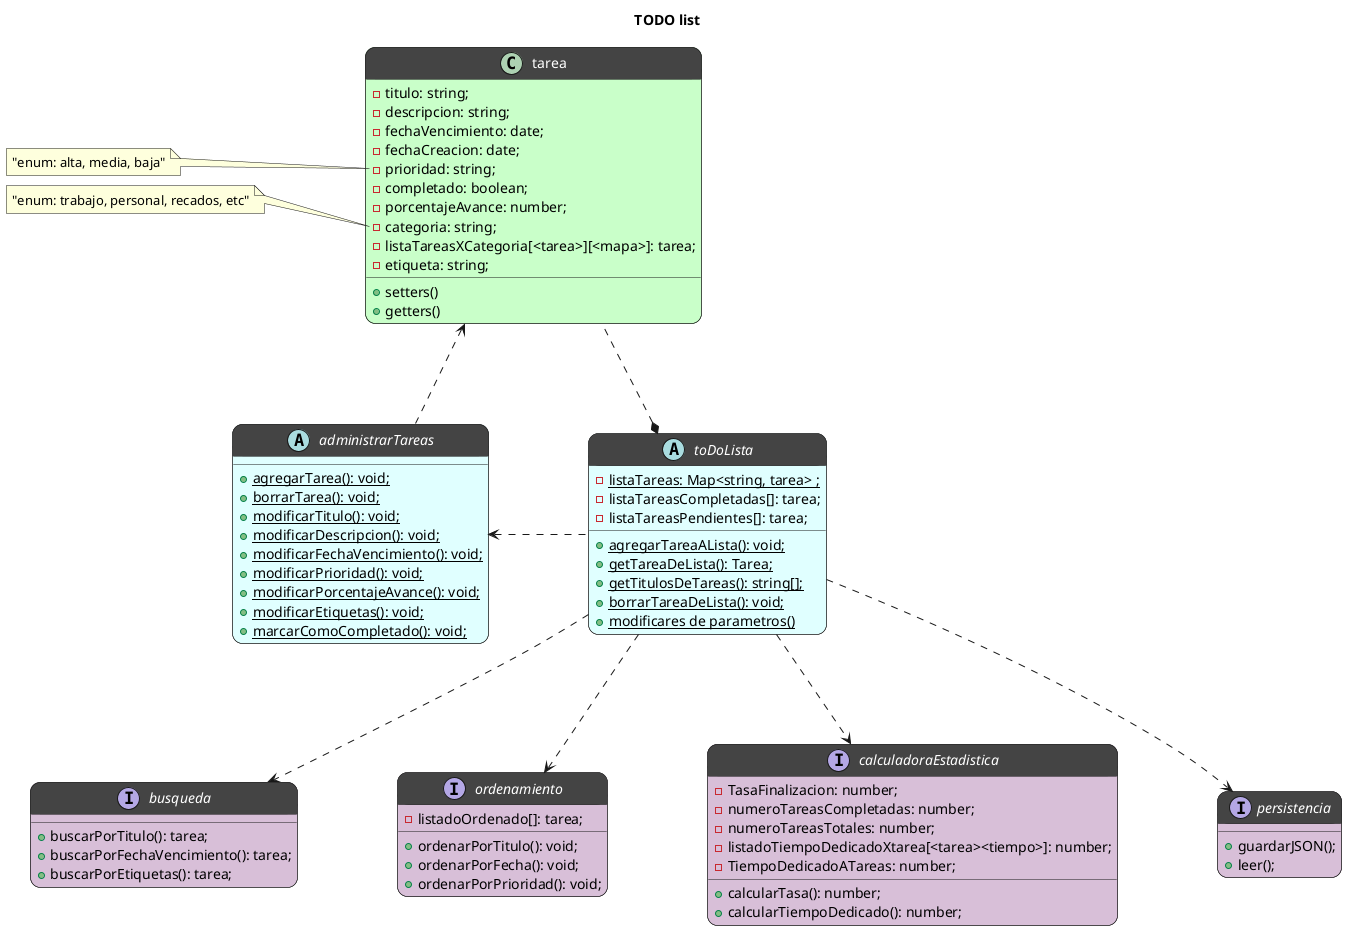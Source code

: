 @startuml diagrama clases
title TODO list

abstract class toDoLista #LightCyan;header:444{
    - {static} listaTareas: Map<string, tarea> ;
    - listaTareasCompletadas[]: tarea;
    - listaTareasPendientes[]: tarea;
    + {static} agregarTareaALista(): void;
    + {static} getTareaDeLista(): Tarea;
    + {static} getTitulosDeTareas(): string[];
    + {static} borrarTareaDeLista(): void;
    + {static} modificares de parametros()
}


class tarea #TECHNOLOGY;header:444{
    - titulo: string;
    - descripcion: string;
    - fechaVencimiento: date;
    ' lo cambie a "date" que es un tipo de objeto de javascript que funciona en typescript y deja poner fechas de una.
    - fechaCreacion: date;
    ' la agrego porque para hacer la estadistica de cuanto tiempo se tardo, la forma mas simple que se me ocurre es poner la fecha de creacion, y cuando lo pasas a completado, comparar con la fecha de finalizacion y calcular los dias transcurridos
    - prioridad: string;
    - completado: boolean;
    - porcentajeAvance: number;
    - categoria: string;
    - listaTareasXCategoria[<tarea>][<mapa>]: tarea;
    - etiqueta: string;
    + setters()
    + getters()
}

abstract class administrarTareas #LightCyan;header:444{
    + {static} agregarTarea(): void;
    + {static} borrarTarea(): void;
    'agrego los metodos para modificar las tareas. Estos metodos deberian usar el setter, y aparte hacer que se guarde los cambios al JSON.
    + {static} modificarTitulo(): void;
    + {static} modificarDescripcion(): void;
    + {static} modificarFechaVencimiento(): void;
    + {static} modificarPrioridad(): void;
    + {static} modificarPorcentajeAvance(): void;
    + {static} modificarEtiquetas(): void;
    'ver una forma de unificar estos metodos de modificacion
    + {static} marcarComoCompletado(): void;
    'este metodo no estoy seguro si deberia existir o simplemente que cuando pongan el porcentaje de avance en 100, el atributo completado cambie a true.
}


interface busqueda #Thistle;header:444{
    + buscarPorTitulo(): tarea;
    + buscarPorFechaVencimiento(): tarea;
    + buscarPorEtiquetas(): tarea;
}

interface ordenamiento #Thistle;header:444{
    - listadoOrdenado[]: tarea;
    + ordenarPorTitulo(): void;
    + ordenarPorFecha(): void;
    + ordenarPorPrioridad(): void;
}

interface calculadoraEstadistica #Thistle;header:444{
    - TasaFinalizacion: number;
    - numeroTareasCompletadas: number;
    - numeroTareasTotales: number;
    'le saque que sea coleccion, es una tasa (tareasFinalizadas/tareasTotales)
    - listadoTiempoDedicadoXtarea[<tarea><tiempo>]: number;
    'esto serviria si hacemos algunas estadisticas que sean algo asi como "promedio de tiempo para resolucion de tareas", o "tiempo dedicado a X categoria / etiqueta", sino yo pondria
    - TiempoDedicadoATareas: number;
    'este simplemente sumaria el tiempo desde la creacion de la tarea hasta ahora. Tambien se puede separar en tiempo dedicado a teareas completadas y tiempo dedicado a tareas no completadas
    + calcularTasa(): number;
    + calcularTiempoDedicado(): number;
}

interface persistencia #Thistle;header:444{
    + guardarJSON();
    + leer();
    'borre guardar texto plano por que era JSON al final.
}

'relaciones
skinparam ranksep 100
'cambia el largo de las flechas
skinparam nodesep 100
'cambia la distancia entre los cuadrados

toDoLista .l.> administrarTareas
administrarTareas .l.> tarea
toDoLista *.. tarea
toDoLista ..> calculadoraEstadistica
toDoLista ..> busqueda
toDoLista ..> ordenamiento
toDoLista ..> persistencia


'notas
note left of tarea::prioridad
"enum: alta, media, baja"
endnote

note left of tarea::categoria
"enum: trabajo, personal, recados, etc"
endnote


'diseño
/'
clase: #TECHNOLOGY
clase: abstracta #LightCyan
interfaz: #Thistle

'/


skinparam roundcorner 20
'cambia las esquinas de las clases para hacerlas mas redondeadas
skinparam classFontColor automatic
'cambia el color de fuente de todas las clases asi se ve en blanco sobre el fondo oscuro.

@enduml